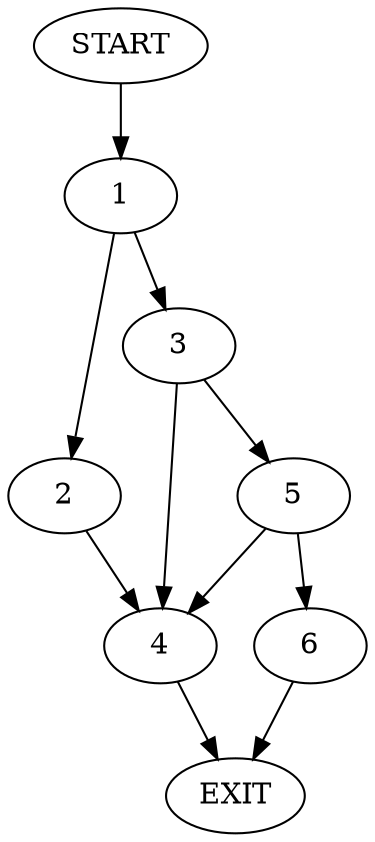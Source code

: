 digraph {
0 [label="START"]
7 [label="EXIT"]
0 -> 1
1 -> 2
1 -> 3
2 -> 4
3 -> 5
3 -> 4
4 -> 7
5 -> 4
5 -> 6
6 -> 7
}
